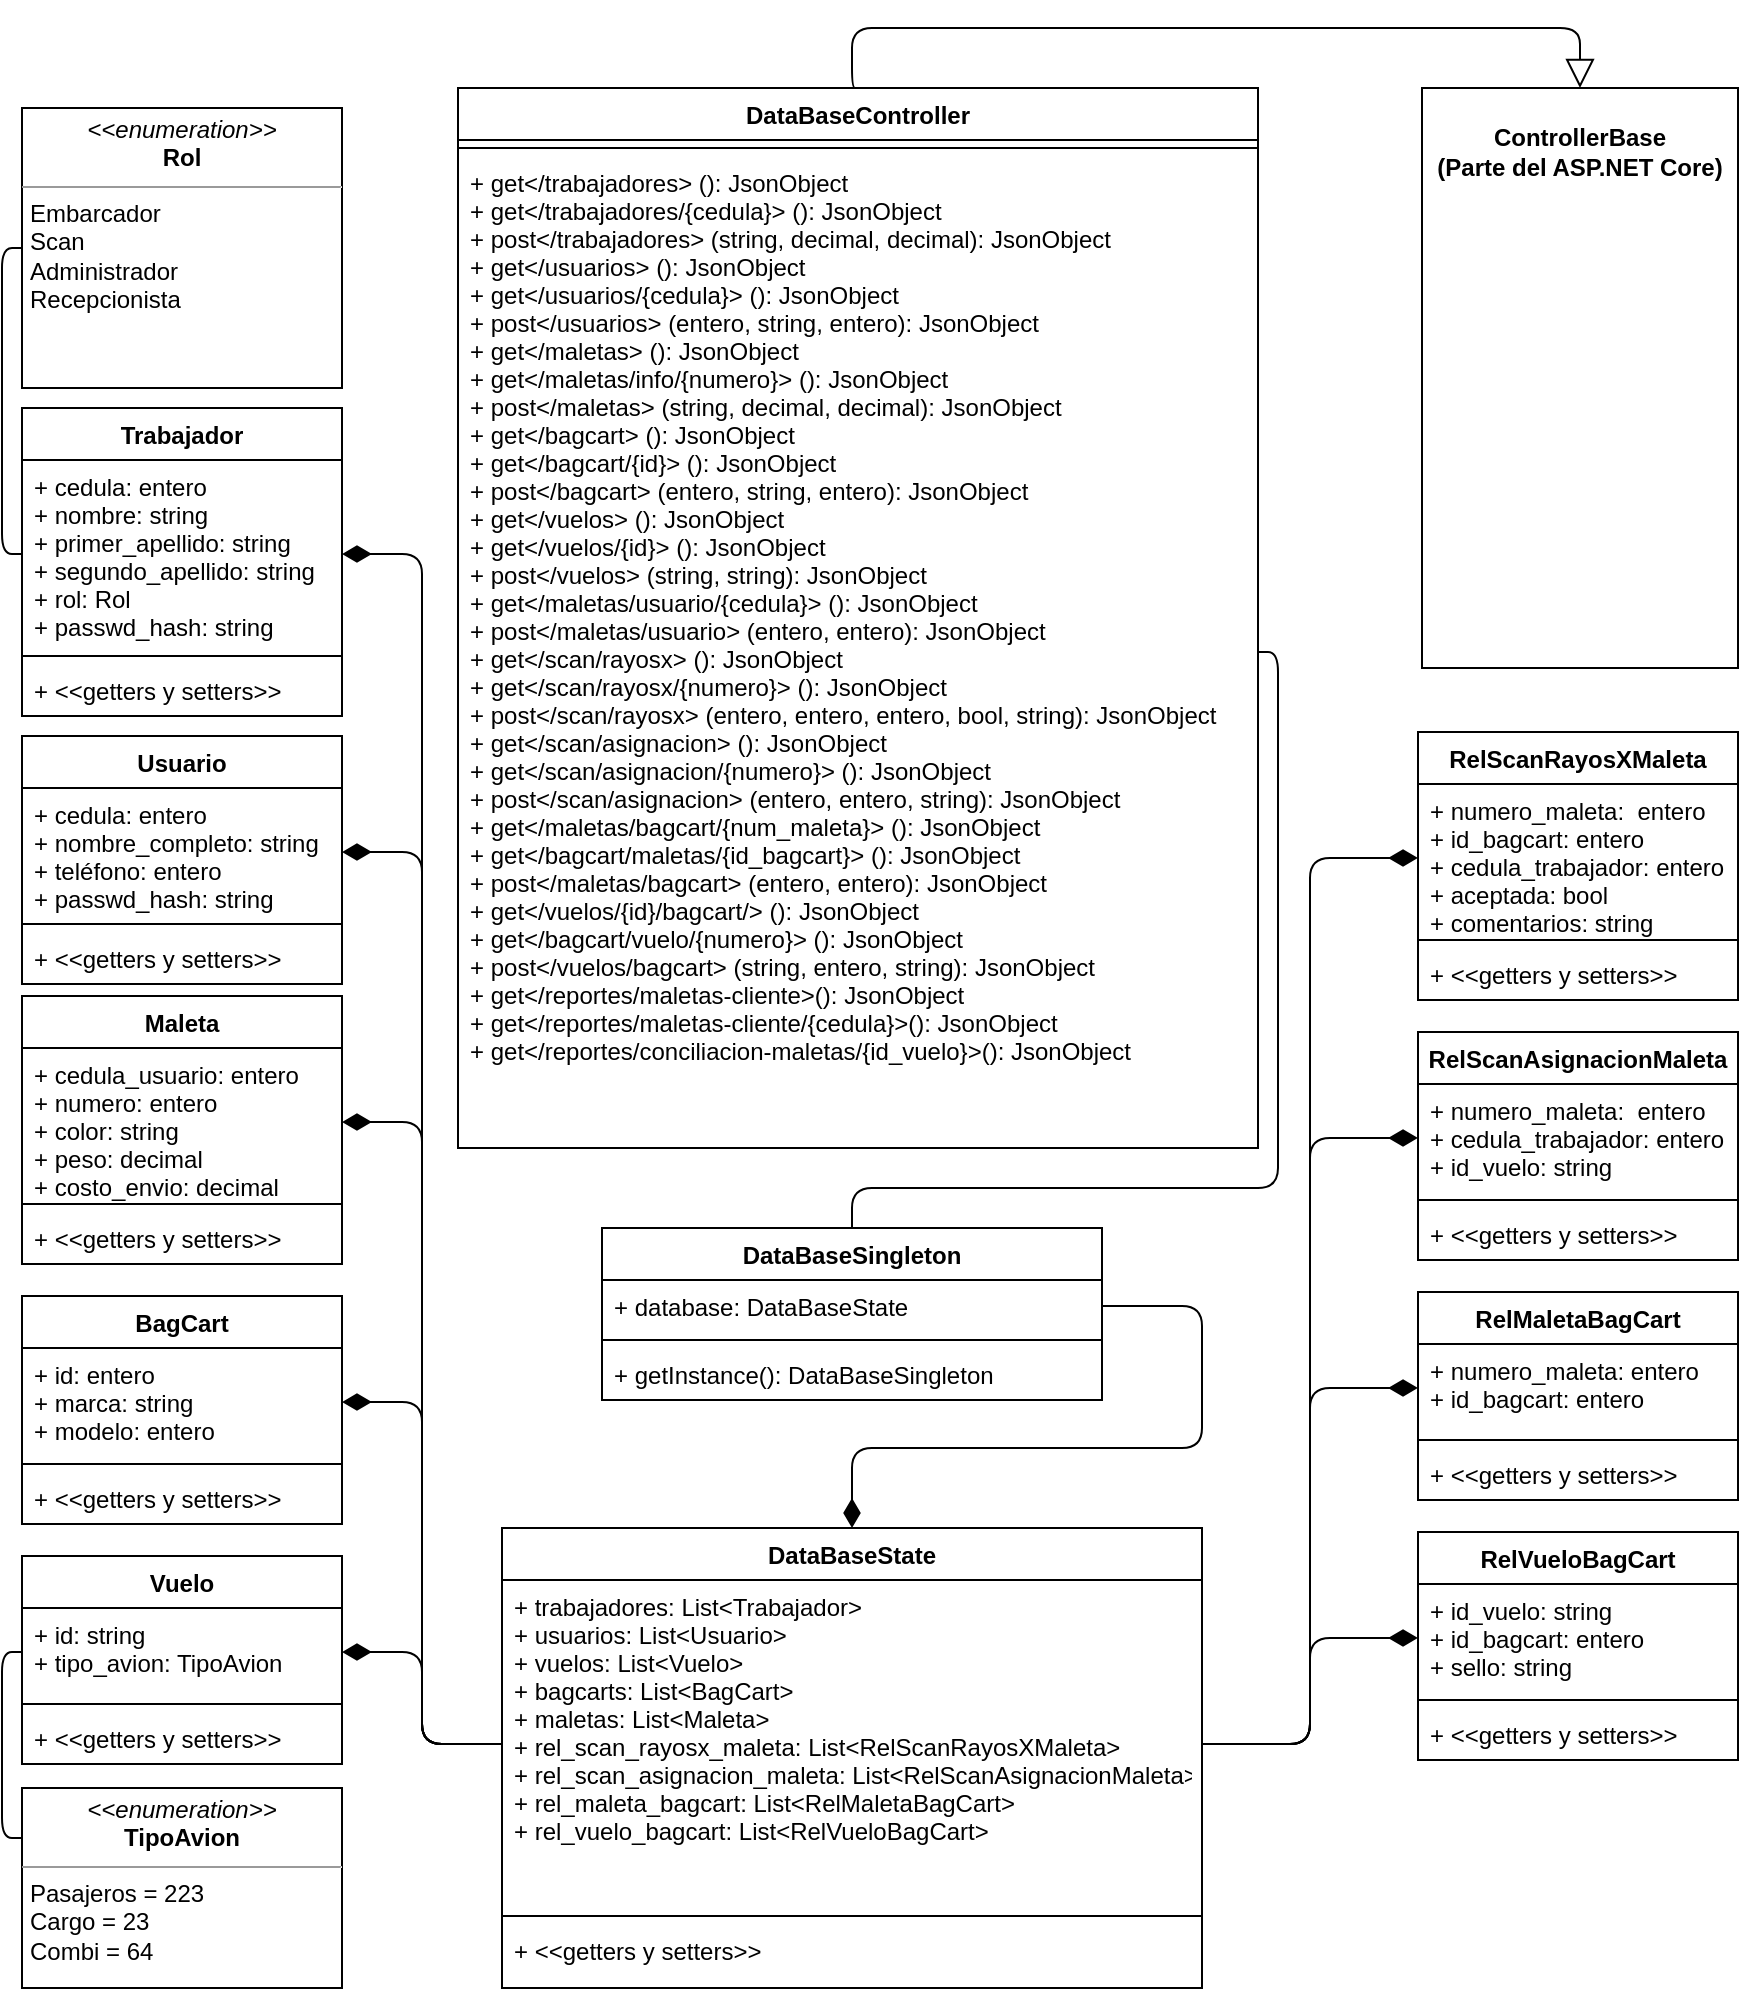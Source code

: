 <mxfile scale="1.25" border="5">
    <diagram id="zMlAiw_C9U-epZe1hOtb" name="RestAPI">
        <mxGraphModel dx="1447" dy="1569" grid="1" gridSize="10" guides="1" tooltips="1" connect="1" arrows="1" fold="1" page="1" pageScale="1" pageWidth="850" pageHeight="1100" math="0" shadow="0">
            <root>
                <mxCell id="0"/>
                <mxCell id="1" parent="0"/>
                <mxCell id="10" value="Trabajador" style="swimlane;fontStyle=1;align=center;verticalAlign=top;childLayout=stackLayout;horizontal=1;startSize=26;horizontalStack=0;resizeParent=1;resizeParentMax=0;resizeLast=0;collapsible=1;marginBottom=0;" parent="1" vertex="1">
                    <mxGeometry x="-420" y="-160" width="160" height="154" as="geometry"/>
                </mxCell>
                <mxCell id="11" value="+ cedula: entero&#10;+ nombre: string&#10;+ primer_apellido: string&#10;+ segundo_apellido: string&#10;+ rol: Rol&#10;+ passwd_hash: string" style="text;strokeColor=none;fillColor=none;align=left;verticalAlign=top;spacingLeft=4;spacingRight=4;overflow=hidden;rotatable=0;points=[[0,0.5],[1,0.5]];portConstraint=eastwest;" parent="10" vertex="1">
                    <mxGeometry y="26" width="160" height="94" as="geometry"/>
                </mxCell>
                <mxCell id="12" value="" style="line;strokeWidth=1;fillColor=none;align=left;verticalAlign=middle;spacingTop=-1;spacingLeft=3;spacingRight=3;rotatable=0;labelPosition=right;points=[];portConstraint=eastwest;" parent="10" vertex="1">
                    <mxGeometry y="120" width="160" height="8" as="geometry"/>
                </mxCell>
                <mxCell id="13" value="+ &lt;&lt;getters y setters&gt;&gt;" style="text;strokeColor=none;fillColor=none;align=left;verticalAlign=top;spacingLeft=4;spacingRight=4;overflow=hidden;rotatable=0;points=[[0,0.5],[1,0.5]];portConstraint=eastwest;" parent="10" vertex="1">
                    <mxGeometry y="128" width="160" height="26" as="geometry"/>
                </mxCell>
                <mxCell id="14" value="Usuario" style="swimlane;fontStyle=1;align=center;verticalAlign=top;childLayout=stackLayout;horizontal=1;startSize=26;horizontalStack=0;resizeParent=1;resizeParentMax=0;resizeLast=0;collapsible=1;marginBottom=0;" parent="1" vertex="1">
                    <mxGeometry x="-420" y="4" width="160" height="124" as="geometry"/>
                </mxCell>
                <mxCell id="15" value="+ cedula: entero&#10;+ nombre_completo: string&#10;+ teléfono: entero&#10;+ passwd_hash: string" style="text;strokeColor=none;fillColor=none;align=left;verticalAlign=top;spacingLeft=4;spacingRight=4;overflow=hidden;rotatable=0;points=[[0,0.5],[1,0.5]];portConstraint=eastwest;" parent="14" vertex="1">
                    <mxGeometry y="26" width="160" height="64" as="geometry"/>
                </mxCell>
                <mxCell id="16" value="" style="line;strokeWidth=1;fillColor=none;align=left;verticalAlign=middle;spacingTop=-1;spacingLeft=3;spacingRight=3;rotatable=0;labelPosition=right;points=[];portConstraint=eastwest;" parent="14" vertex="1">
                    <mxGeometry y="90" width="160" height="8" as="geometry"/>
                </mxCell>
                <mxCell id="17" value="+ &lt;&lt;getters y setters&gt;&gt;" style="text;strokeColor=none;fillColor=none;align=left;verticalAlign=top;spacingLeft=4;spacingRight=4;overflow=hidden;rotatable=0;points=[[0,0.5],[1,0.5]];portConstraint=eastwest;" parent="14" vertex="1">
                    <mxGeometry y="98" width="160" height="26" as="geometry"/>
                </mxCell>
                <mxCell id="18" value="&lt;p style=&quot;margin: 0px ; margin-top: 4px ; text-align: center&quot;&gt;&lt;i&gt;&amp;lt;&amp;lt;enumeration&amp;gt;&amp;gt;&lt;/i&gt;&lt;br&gt;&lt;b&gt;Rol&lt;/b&gt;&lt;/p&gt;&lt;hr size=&quot;1&quot;&gt;&lt;p style=&quot;margin: 0px ; margin-left: 4px&quot;&gt;Embarcador&lt;/p&gt;&lt;p style=&quot;margin: 0px ; margin-left: 4px&quot;&gt;Scan&lt;/p&gt;&lt;p style=&quot;margin: 0px ; margin-left: 4px&quot;&gt;Administrador&lt;/p&gt;&lt;p style=&quot;margin: 0px ; margin-left: 4px&quot;&gt;Recepcionista&lt;/p&gt;" style="verticalAlign=top;align=left;overflow=fill;fontSize=12;fontFamily=Helvetica;html=1;" parent="1" vertex="1">
                    <mxGeometry x="-420" y="-310" width="160" height="140" as="geometry"/>
                </mxCell>
                <mxCell id="19" value="BagCart" style="swimlane;fontStyle=1;align=center;verticalAlign=top;childLayout=stackLayout;horizontal=1;startSize=26;horizontalStack=0;resizeParent=1;resizeParentMax=0;resizeLast=0;collapsible=1;marginBottom=0;" parent="1" vertex="1">
                    <mxGeometry x="-420" y="284" width="160" height="114" as="geometry"/>
                </mxCell>
                <mxCell id="20" value="+ id: entero&#10;+ marca: string&#10;+ modelo: entero&#10;" style="text;strokeColor=none;fillColor=none;align=left;verticalAlign=top;spacingLeft=4;spacingRight=4;overflow=hidden;rotatable=0;points=[[0,0.5],[1,0.5]];portConstraint=eastwest;" parent="19" vertex="1">
                    <mxGeometry y="26" width="160" height="54" as="geometry"/>
                </mxCell>
                <mxCell id="21" value="" style="line;strokeWidth=1;fillColor=none;align=left;verticalAlign=middle;spacingTop=-1;spacingLeft=3;spacingRight=3;rotatable=0;labelPosition=right;points=[];portConstraint=eastwest;" parent="19" vertex="1">
                    <mxGeometry y="80" width="160" height="8" as="geometry"/>
                </mxCell>
                <mxCell id="22" value="+ &lt;&lt;getters y setters&gt;&gt;" style="text;strokeColor=none;fillColor=none;align=left;verticalAlign=top;spacingLeft=4;spacingRight=4;overflow=hidden;rotatable=0;points=[[0,0.5],[1,0.5]];portConstraint=eastwest;" parent="19" vertex="1">
                    <mxGeometry y="88" width="160" height="26" as="geometry"/>
                </mxCell>
                <mxCell id="23" value="Vuelo" style="swimlane;fontStyle=1;align=center;verticalAlign=top;childLayout=stackLayout;horizontal=1;startSize=26;horizontalStack=0;resizeParent=1;resizeParentMax=0;resizeLast=0;collapsible=1;marginBottom=0;" parent="1" vertex="1">
                    <mxGeometry x="-420" y="414" width="160" height="104" as="geometry"/>
                </mxCell>
                <mxCell id="24" value="+ id: string&#10;+ tipo_avion: TipoAvion" style="text;strokeColor=none;fillColor=none;align=left;verticalAlign=top;spacingLeft=4;spacingRight=4;overflow=hidden;rotatable=0;points=[[0,0.5],[1,0.5]];portConstraint=eastwest;" parent="23" vertex="1">
                    <mxGeometry y="26" width="160" height="44" as="geometry"/>
                </mxCell>
                <mxCell id="25" value="" style="line;strokeWidth=1;fillColor=none;align=left;verticalAlign=middle;spacingTop=-1;spacingLeft=3;spacingRight=3;rotatable=0;labelPosition=right;points=[];portConstraint=eastwest;" parent="23" vertex="1">
                    <mxGeometry y="70" width="160" height="8" as="geometry"/>
                </mxCell>
                <mxCell id="26" value="+ &lt;&lt;getters y setters&gt;&gt;" style="text;strokeColor=none;fillColor=none;align=left;verticalAlign=top;spacingLeft=4;spacingRight=4;overflow=hidden;rotatable=0;points=[[0,0.5],[1,0.5]];portConstraint=eastwest;" parent="23" vertex="1">
                    <mxGeometry y="78" width="160" height="26" as="geometry"/>
                </mxCell>
                <mxCell id="FzQNgZLuSwIJsO7pPEbH-108" style="edgeStyle=orthogonalEdgeStyle;html=1;exitX=0;exitY=0.25;exitDx=0;exitDy=0;entryX=0;entryY=0.5;entryDx=0;entryDy=0;endArrow=none;endFill=0;" parent="1" source="31" target="24" edge="1">
                    <mxGeometry relative="1" as="geometry"/>
                </mxCell>
                <mxCell id="31" value="&lt;p style=&quot;margin: 0px ; margin-top: 4px ; text-align: center&quot;&gt;&lt;i&gt;&amp;lt;&amp;lt;enumeration&amp;gt;&amp;gt;&lt;/i&gt;&lt;br&gt;&lt;b&gt;TipoAvion&lt;/b&gt;&lt;/p&gt;&lt;hr size=&quot;1&quot;&gt;&lt;p style=&quot;margin: 0px ; margin-left: 4px&quot;&gt;Pasajeros = 223&lt;br&gt;Cargo = 23&lt;br&gt;Combi = 64&lt;/p&gt;" style="verticalAlign=top;align=left;overflow=fill;fontSize=12;fontFamily=Helvetica;html=1;" parent="1" vertex="1">
                    <mxGeometry x="-420" y="530" width="160" height="100" as="geometry"/>
                </mxCell>
                <mxCell id="32" value="Maleta" style="swimlane;fontStyle=1;align=center;verticalAlign=top;childLayout=stackLayout;horizontal=1;startSize=26;horizontalStack=0;resizeParent=1;resizeParentMax=0;resizeLast=0;collapsible=1;marginBottom=0;" parent="1" vertex="1">
                    <mxGeometry x="-420" y="134" width="160" height="134" as="geometry"/>
                </mxCell>
                <mxCell id="33" value="+ cedula_usuario: entero&#10;+ numero: entero&#10;+ color: string&#10;+ peso: decimal&#10;+ costo_envio: decimal" style="text;strokeColor=none;fillColor=none;align=left;verticalAlign=top;spacingLeft=4;spacingRight=4;overflow=hidden;rotatable=0;points=[[0,0.5],[1,0.5]];portConstraint=eastwest;" parent="32" vertex="1">
                    <mxGeometry y="26" width="160" height="74" as="geometry"/>
                </mxCell>
                <mxCell id="34" value="" style="line;strokeWidth=1;fillColor=none;align=left;verticalAlign=middle;spacingTop=-1;spacingLeft=3;spacingRight=3;rotatable=0;labelPosition=right;points=[];portConstraint=eastwest;" parent="32" vertex="1">
                    <mxGeometry y="100" width="160" height="8" as="geometry"/>
                </mxCell>
                <mxCell id="35" value="+ &lt;&lt;getters y setters&gt;&gt;" style="text;strokeColor=none;fillColor=none;align=left;verticalAlign=top;spacingLeft=4;spacingRight=4;overflow=hidden;rotatable=0;points=[[0,0.5],[1,0.5]];portConstraint=eastwest;" parent="32" vertex="1">
                    <mxGeometry y="108" width="160" height="26" as="geometry"/>
                </mxCell>
                <mxCell id="105" style="edgeStyle=orthogonalEdgeStyle;html=1;exitX=0.5;exitY=0;exitDx=0;exitDy=0;entryX=1;entryY=0.5;entryDx=0;entryDy=0;startArrow=diamondThin;startFill=1;endArrow=none;endFill=0;startSize=12;targetPerimeterSpacing=0;" parent="1" source="36" target="93" edge="1">
                    <mxGeometry relative="1" as="geometry">
                        <Array as="points">
                            <mxPoint x="-5" y="360"/>
                            <mxPoint x="170" y="360"/>
                            <mxPoint x="170" y="289"/>
                        </Array>
                    </mxGeometry>
                </mxCell>
                <mxCell id="36" value="DataBaseState" style="swimlane;fontStyle=1;align=center;verticalAlign=top;childLayout=stackLayout;horizontal=1;startSize=26;horizontalStack=0;resizeParent=1;resizeParentMax=0;resizeLast=0;collapsible=1;marginBottom=0;" parent="1" vertex="1">
                    <mxGeometry x="-180" y="400" width="350" height="230" as="geometry"/>
                </mxCell>
                <mxCell id="37" value="+ trabajadores: List&lt;Trabajador&gt;&#10;+ usuarios: List&lt;Usuario&gt;&#10;+ vuelos: List&lt;Vuelo&gt;&#10;+ bagcarts: List&lt;BagCart&gt;&#10;+ maletas: List&lt;Maleta&gt;&#10;+ rel_scan_rayosx_maleta: List&lt;RelScanRayosXMaleta&gt;&#10;+ rel_scan_asignacion_maleta: List&lt;RelScanAsignacionMaleta&gt;&#10;+ rel_maleta_bagcart: List&lt;RelMaletaBagCart&gt;&#10;+ rel_vuelo_bagcart: List&lt;RelVueloBagCart&gt;&#10;" style="text;strokeColor=none;fillColor=none;align=left;verticalAlign=top;spacingLeft=4;spacingRight=4;overflow=hidden;rotatable=0;points=[[0,0.5],[1,0.5]];portConstraint=eastwest;" parent="36" vertex="1">
                    <mxGeometry y="26" width="350" height="164" as="geometry"/>
                </mxCell>
                <mxCell id="38" value="" style="line;strokeWidth=1;fillColor=none;align=left;verticalAlign=middle;spacingTop=-1;spacingLeft=3;spacingRight=3;rotatable=0;labelPosition=right;points=[];portConstraint=eastwest;" parent="36" vertex="1">
                    <mxGeometry y="190" width="350" height="8" as="geometry"/>
                </mxCell>
                <mxCell id="39" value="+ &lt;&lt;getters y setters&gt;&gt;" style="text;strokeColor=none;fillColor=none;align=left;verticalAlign=top;spacingLeft=4;spacingRight=4;overflow=hidden;rotatable=0;points=[[0,0.5],[1,0.5]];portConstraint=eastwest;" parent="36" vertex="1">
                    <mxGeometry y="198" width="350" height="32" as="geometry"/>
                </mxCell>
                <mxCell id="40" value="RelScanRayosXMaleta" style="swimlane;fontStyle=1;align=center;verticalAlign=top;childLayout=stackLayout;horizontal=1;startSize=26;horizontalStack=0;resizeParent=1;resizeParentMax=0;resizeLast=0;collapsible=1;marginBottom=0;" parent="1" vertex="1">
                    <mxGeometry x="278" y="2" width="160" height="134" as="geometry"/>
                </mxCell>
                <mxCell id="41" value="+ numero_maleta:  entero&#10;+ id_bagcart: entero&#10;+ cedula_trabajador: entero&#10;+ aceptada: bool&#10;+ comentarios: string" style="text;strokeColor=none;fillColor=none;align=left;verticalAlign=top;spacingLeft=4;spacingRight=4;overflow=hidden;rotatable=0;points=[[0,0.5],[1,0.5]];portConstraint=eastwest;" parent="40" vertex="1">
                    <mxGeometry y="26" width="160" height="74" as="geometry"/>
                </mxCell>
                <mxCell id="42" value="" style="line;strokeWidth=1;fillColor=none;align=left;verticalAlign=middle;spacingTop=-1;spacingLeft=3;spacingRight=3;rotatable=0;labelPosition=right;points=[];portConstraint=eastwest;" parent="40" vertex="1">
                    <mxGeometry y="100" width="160" height="8" as="geometry"/>
                </mxCell>
                <mxCell id="43" value="+ &lt;&lt;getters y setters&gt;&gt;" style="text;strokeColor=none;fillColor=none;align=left;verticalAlign=top;spacingLeft=4;spacingRight=4;overflow=hidden;rotatable=0;points=[[0,0.5],[1,0.5]];portConstraint=eastwest;" parent="40" vertex="1">
                    <mxGeometry y="108" width="160" height="26" as="geometry"/>
                </mxCell>
                <mxCell id="48" value="RelScanAsignacionMaleta" style="swimlane;fontStyle=1;align=center;verticalAlign=top;childLayout=stackLayout;horizontal=1;startSize=26;horizontalStack=0;resizeParent=1;resizeParentMax=0;resizeLast=0;collapsible=1;marginBottom=0;" parent="1" vertex="1">
                    <mxGeometry x="278" y="152" width="160" height="114" as="geometry"/>
                </mxCell>
                <mxCell id="49" value="+ numero_maleta:  entero&#10;+ cedula_trabajador: entero&#10;+ id_vuelo: string" style="text;strokeColor=none;fillColor=none;align=left;verticalAlign=top;spacingLeft=4;spacingRight=4;overflow=hidden;rotatable=0;points=[[0,0.5],[1,0.5]];portConstraint=eastwest;" parent="48" vertex="1">
                    <mxGeometry y="26" width="160" height="54" as="geometry"/>
                </mxCell>
                <mxCell id="50" value="" style="line;strokeWidth=1;fillColor=none;align=left;verticalAlign=middle;spacingTop=-1;spacingLeft=3;spacingRight=3;rotatable=0;labelPosition=right;points=[];portConstraint=eastwest;" parent="48" vertex="1">
                    <mxGeometry y="80" width="160" height="8" as="geometry"/>
                </mxCell>
                <mxCell id="51" value="+ &lt;&lt;getters y setters&gt;&gt;" style="text;strokeColor=none;fillColor=none;align=left;verticalAlign=top;spacingLeft=4;spacingRight=4;overflow=hidden;rotatable=0;points=[[0,0.5],[1,0.5]];portConstraint=eastwest;" parent="48" vertex="1">
                    <mxGeometry y="88" width="160" height="26" as="geometry"/>
                </mxCell>
                <mxCell id="52" value="RelMaletaBagCart" style="swimlane;fontStyle=1;align=center;verticalAlign=top;childLayout=stackLayout;horizontal=1;startSize=26;horizontalStack=0;resizeParent=1;resizeParentMax=0;resizeLast=0;collapsible=1;marginBottom=0;" parent="1" vertex="1">
                    <mxGeometry x="278" y="282" width="160" height="104" as="geometry"/>
                </mxCell>
                <mxCell id="53" value="+ numero_maleta: entero&#10;+ id_bagcart: entero" style="text;strokeColor=none;fillColor=none;align=left;verticalAlign=top;spacingLeft=4;spacingRight=4;overflow=hidden;rotatable=0;points=[[0,0.5],[1,0.5]];portConstraint=eastwest;" parent="52" vertex="1">
                    <mxGeometry y="26" width="160" height="44" as="geometry"/>
                </mxCell>
                <mxCell id="54" value="" style="line;strokeWidth=1;fillColor=none;align=left;verticalAlign=middle;spacingTop=-1;spacingLeft=3;spacingRight=3;rotatable=0;labelPosition=right;points=[];portConstraint=eastwest;" parent="52" vertex="1">
                    <mxGeometry y="70" width="160" height="8" as="geometry"/>
                </mxCell>
                <mxCell id="55" value="+ &lt;&lt;getters y setters&gt;&gt;" style="text;strokeColor=none;fillColor=none;align=left;verticalAlign=top;spacingLeft=4;spacingRight=4;overflow=hidden;rotatable=0;points=[[0,0.5],[1,0.5]];portConstraint=eastwest;" parent="52" vertex="1">
                    <mxGeometry y="78" width="160" height="26" as="geometry"/>
                </mxCell>
                <mxCell id="56" value="RelVueloBagCart" style="swimlane;fontStyle=1;align=center;verticalAlign=top;childLayout=stackLayout;horizontal=1;startSize=26;horizontalStack=0;resizeParent=1;resizeParentMax=0;resizeLast=0;collapsible=1;marginBottom=0;" parent="1" vertex="1">
                    <mxGeometry x="278" y="402" width="160" height="114" as="geometry"/>
                </mxCell>
                <mxCell id="57" value="+ id_vuelo: string&#10;+ id_bagcart: entero&#10;+ sello: string" style="text;strokeColor=none;fillColor=none;align=left;verticalAlign=top;spacingLeft=4;spacingRight=4;overflow=hidden;rotatable=0;points=[[0,0.5],[1,0.5]];portConstraint=eastwest;" parent="56" vertex="1">
                    <mxGeometry y="26" width="160" height="54" as="geometry"/>
                </mxCell>
                <mxCell id="58" value="" style="line;strokeWidth=1;fillColor=none;align=left;verticalAlign=middle;spacingTop=-1;spacingLeft=3;spacingRight=3;rotatable=0;labelPosition=right;points=[];portConstraint=eastwest;" parent="56" vertex="1">
                    <mxGeometry y="80" width="160" height="8" as="geometry"/>
                </mxCell>
                <mxCell id="59" value="+ &lt;&lt;getters y setters&gt;&gt;" style="text;strokeColor=none;fillColor=none;align=left;verticalAlign=top;spacingLeft=4;spacingRight=4;overflow=hidden;rotatable=0;points=[[0,0.5],[1,0.5]];portConstraint=eastwest;" parent="56" vertex="1">
                    <mxGeometry y="88" width="160" height="26" as="geometry"/>
                </mxCell>
                <mxCell id="64" style="edgeStyle=orthogonalEdgeStyle;html=1;exitX=1;exitY=0.5;exitDx=0;exitDy=0;entryX=0;entryY=0.5;entryDx=0;entryDy=0;startArrow=diamondThin;startFill=1;endArrow=none;endFill=0;startSize=12;targetPerimeterSpacing=0;" parent="1" source="11" target="37" edge="1">
                    <mxGeometry relative="1" as="geometry"/>
                </mxCell>
                <mxCell id="65" style="edgeStyle=orthogonalEdgeStyle;html=1;exitX=1;exitY=0.5;exitDx=0;exitDy=0;entryX=0;entryY=0.5;entryDx=0;entryDy=0;startArrow=diamondThin;startFill=1;endArrow=none;endFill=0;startSize=12;targetPerimeterSpacing=0;" parent="1" source="15" target="37" edge="1">
                    <mxGeometry relative="1" as="geometry"/>
                </mxCell>
                <mxCell id="66" style="edgeStyle=orthogonalEdgeStyle;html=1;exitX=1;exitY=0.5;exitDx=0;exitDy=0;entryX=0;entryY=0.5;entryDx=0;entryDy=0;startArrow=diamondThin;startFill=1;endArrow=none;endFill=0;startSize=12;targetPerimeterSpacing=0;" parent="1" source="33" target="37" edge="1">
                    <mxGeometry relative="1" as="geometry"/>
                </mxCell>
                <mxCell id="67" style="edgeStyle=orthogonalEdgeStyle;html=1;exitX=1;exitY=0.5;exitDx=0;exitDy=0;entryX=0;entryY=0.5;entryDx=0;entryDy=0;startArrow=diamondThin;startFill=1;endArrow=none;endFill=0;startSize=12;targetPerimeterSpacing=0;" parent="1" source="20" target="37" edge="1">
                    <mxGeometry relative="1" as="geometry"/>
                </mxCell>
                <mxCell id="68" style="edgeStyle=orthogonalEdgeStyle;html=1;exitX=1;exitY=0.5;exitDx=0;exitDy=0;entryX=0;entryY=0.5;entryDx=0;entryDy=0;startArrow=diamondThin;startFill=1;endArrow=none;endFill=0;startSize=12;targetPerimeterSpacing=0;" parent="1" source="24" target="37" edge="1">
                    <mxGeometry relative="1" as="geometry"/>
                </mxCell>
                <mxCell id="79" value="&lt;p style=&quot;margin: 0px ; margin-top: 4px ; text-align: center&quot;&gt;&lt;br&gt;&lt;b&gt;ControllerBase&lt;br&gt;(Parte del ASP.NET Core)&lt;/b&gt;&lt;/p&gt;" style="verticalAlign=top;align=left;overflow=fill;fontSize=12;fontFamily=Helvetica;html=1;" parent="1" vertex="1">
                    <mxGeometry x="280" y="-320" width="158" height="290" as="geometry"/>
                </mxCell>
                <mxCell id="83" style="edgeStyle=orthogonalEdgeStyle;html=1;exitX=0;exitY=0.5;exitDx=0;exitDy=0;entryX=1;entryY=0.5;entryDx=0;entryDy=0;startArrow=diamondThin;startFill=1;endArrow=none;endFill=0;startSize=12;targetPerimeterSpacing=0;" parent="1" source="41" target="37" edge="1">
                    <mxGeometry relative="1" as="geometry"/>
                </mxCell>
                <mxCell id="84" style="edgeStyle=orthogonalEdgeStyle;html=1;exitX=0;exitY=0.5;exitDx=0;exitDy=0;startArrow=diamondThin;startFill=1;endArrow=none;endFill=0;startSize=12;targetPerimeterSpacing=0;" parent="1" source="49" target="37" edge="1">
                    <mxGeometry relative="1" as="geometry"/>
                </mxCell>
                <mxCell id="85" style="edgeStyle=orthogonalEdgeStyle;html=1;exitX=0;exitY=0.5;exitDx=0;exitDy=0;entryX=1;entryY=0.5;entryDx=0;entryDy=0;startArrow=diamondThin;startFill=1;endArrow=none;endFill=0;startSize=12;targetPerimeterSpacing=0;" parent="1" source="53" target="37" edge="1">
                    <mxGeometry relative="1" as="geometry"/>
                </mxCell>
                <mxCell id="86" style="edgeStyle=orthogonalEdgeStyle;html=1;exitX=0;exitY=0.5;exitDx=0;exitDy=0;entryX=1;entryY=0.5;entryDx=0;entryDy=0;startArrow=diamondThin;startFill=1;endArrow=none;endFill=0;startSize=12;targetPerimeterSpacing=0;" parent="1" source="57" target="37" edge="1">
                    <mxGeometry relative="1" as="geometry"/>
                </mxCell>
                <mxCell id="108" style="edgeStyle=orthogonalEdgeStyle;html=1;exitX=0.5;exitY=0;exitDx=0;exitDy=0;entryX=0.5;entryY=0;entryDx=0;entryDy=0;startArrow=none;startFill=0;endArrow=block;endFill=0;startSize=12;targetPerimeterSpacing=0;endSize=12;" parent="1" source="87" target="79" edge="1">
                    <mxGeometry relative="1" as="geometry">
                        <Array as="points">
                            <mxPoint x="-5" y="-350"/>
                            <mxPoint x="359" y="-350"/>
                        </Array>
                    </mxGeometry>
                </mxCell>
                <mxCell id="87" value="DataBaseController" style="swimlane;fontStyle=1;align=center;verticalAlign=top;childLayout=stackLayout;horizontal=1;startSize=26;horizontalStack=0;resizeParent=1;resizeParentMax=0;resizeLast=0;collapsible=1;marginBottom=0;" parent="1" vertex="1">
                    <mxGeometry x="-202" y="-320" width="400" height="530" as="geometry"/>
                </mxCell>
                <mxCell id="89" value="" style="line;strokeWidth=1;fillColor=none;align=left;verticalAlign=middle;spacingTop=-1;spacingLeft=3;spacingRight=3;rotatable=0;labelPosition=right;points=[];portConstraint=eastwest;" parent="87" vertex="1">
                    <mxGeometry y="26" width="400" height="8" as="geometry"/>
                </mxCell>
                <mxCell id="90" value="+ get&lt;/trabajadores&gt; (): JsonObject &#10;+ get&lt;/trabajadores/{cedula}&gt; (): JsonObject  &#10;+ post&lt;/trabajadores&gt; (string, decimal, decimal): JsonObject &#10;+ get&lt;/usuarios&gt; (): JsonObject&#10;+ get&lt;/usuarios/{cedula}&gt; (): JsonObject &#10;+ post&lt;/usuarios&gt; (entero, string, entero): JsonObject &#10;+ get&lt;/maletas&gt; (): JsonObject &#10;+ get&lt;/maletas/info/{numero}&gt; (): JsonObject&#10;+ post&lt;/maletas&gt; (string, decimal, decimal): JsonObject &#10;+ get&lt;/bagcart&gt; (): JsonObject &#10;+ get&lt;/bagcart/{id}&gt; (): JsonObject &#10;+ post&lt;/bagcart&gt; (entero, string, entero): JsonObject &#10;+ get&lt;/vuelos&gt; (): JsonObject &#10;+ get&lt;/vuelos/{id}&gt; (): JsonObject &#10;+ post&lt;/vuelos&gt; (string, string): JsonObject &#10;+ get&lt;/maletas/usuario/{cedula}&gt; (): JsonObject &#10;+ post&lt;/maletas/usuario&gt; (entero, entero): JsonObject &#10;+ get&lt;/scan/rayosx&gt; (): JsonObject &#10;+ get&lt;/scan/rayosx/{numero}&gt; (): JsonObject &#10;+ post&lt;/scan/rayosx&gt; (entero, entero, entero, bool, string): JsonObject &#10;+ get&lt;/scan/asignacion&gt; (): JsonObject &#10;+ get&lt;/scan/asignacion/{numero}&gt; (): JsonObject &#10;+ post&lt;/scan/asignacion&gt; (entero, entero, string): JsonObject &#10;+ get&lt;/maletas/bagcart/{num_maleta}&gt; (): JsonObject &#10;+ get&lt;/bagcart/maletas/{id_bagcart}&gt; (): JsonObject &#10;+ post&lt;/maletas/bagcart&gt; (entero, entero): JsonObject&#10;+ get&lt;/vuelos/{id}/bagcart/&gt; (): JsonObject  &#10;+ get&lt;/bagcart/vuelo/{numero}&gt; (): JsonObject  &#10;+ post&lt;/vuelos/bagcart&gt; (string, entero, string): JsonObject&#10;+ get&lt;/reportes/maletas-cliente&gt;(): JsonObject &#10;+ get&lt;/reportes/maletas-cliente/{cedula}&gt;(): JsonObject &#10;+ get&lt;/reportes/conciliacion-maletas/{id_vuelo}&gt;(): JsonObject " style="text;strokeColor=none;fillColor=none;align=left;verticalAlign=top;spacingLeft=4;spacingRight=4;overflow=hidden;rotatable=0;points=[[0,0.5],[1,0.5]];portConstraint=eastwest;" parent="87" vertex="1">
                    <mxGeometry y="34" width="400" height="496" as="geometry"/>
                </mxCell>
                <mxCell id="107" style="edgeStyle=orthogonalEdgeStyle;html=1;exitX=0.5;exitY=0;exitDx=0;exitDy=0;entryX=1;entryY=0.5;entryDx=0;entryDy=0;startArrow=none;startFill=0;endArrow=none;endFill=0;startSize=12;targetPerimeterSpacing=0;" parent="1" source="92" target="90" edge="1">
                    <mxGeometry relative="1" as="geometry"/>
                </mxCell>
                <mxCell id="92" value="DataBaseSingleton" style="swimlane;fontStyle=1;align=center;verticalAlign=top;childLayout=stackLayout;horizontal=1;startSize=26;horizontalStack=0;resizeParent=1;resizeParentMax=0;resizeLast=0;collapsible=1;marginBottom=0;" parent="1" vertex="1">
                    <mxGeometry x="-130" y="250" width="250" height="86" as="geometry"/>
                </mxCell>
                <mxCell id="93" value="+ database: DataBaseState" style="text;strokeColor=none;fillColor=none;align=left;verticalAlign=top;spacingLeft=4;spacingRight=4;overflow=hidden;rotatable=0;points=[[0,0.5],[1,0.5]];portConstraint=eastwest;" parent="92" vertex="1">
                    <mxGeometry y="26" width="250" height="26" as="geometry"/>
                </mxCell>
                <mxCell id="94" value="" style="line;strokeWidth=1;fillColor=none;align=left;verticalAlign=middle;spacingTop=-1;spacingLeft=3;spacingRight=3;rotatable=0;labelPosition=right;points=[];portConstraint=eastwest;" parent="92" vertex="1">
                    <mxGeometry y="52" width="250" height="8" as="geometry"/>
                </mxCell>
                <mxCell id="95" value="+ getInstance(): DataBaseSingleton" style="text;strokeColor=none;fillColor=none;align=left;verticalAlign=top;spacingLeft=4;spacingRight=4;overflow=hidden;rotatable=0;points=[[0,0.5],[1,0.5]];portConstraint=eastwest;" parent="92" vertex="1">
                    <mxGeometry y="60" width="250" height="26" as="geometry"/>
                </mxCell>
                <mxCell id="FzQNgZLuSwIJsO7pPEbH-109" style="edgeStyle=orthogonalEdgeStyle;html=1;exitX=0;exitY=0.5;exitDx=0;exitDy=0;entryX=0;entryY=0.5;entryDx=0;entryDy=0;endArrow=none;endFill=0;" parent="1" source="11" target="18" edge="1">
                    <mxGeometry relative="1" as="geometry"/>
                </mxCell>
            </root>
        </mxGraphModel>
    </diagram>
    <diagram id="p9nlQ6LyRMUojMayBLSs" name="AppWeb">
        <mxGraphModel dx="786" dy="1569" grid="1" gridSize="10" guides="1" tooltips="1" connect="1" arrows="1" fold="1" page="1" pageScale="1" pageWidth="850" pageHeight="1100" math="0" shadow="0">
            <root>
                <mxCell id="XGzXH-jiWoaoN8uKTZFn-0"/>
                <mxCell id="XGzXH-jiWoaoN8uKTZFn-1" parent="XGzXH-jiWoaoN8uKTZFn-0"/>
                <mxCell id="1W_4n957s7nIiJNhzIWz-0" value="Login" style="swimlane;fontStyle=1;align=center;verticalAlign=top;childLayout=stackLayout;horizontal=1;startSize=26;horizontalStack=0;resizeParent=1;resizeParentMax=0;resizeLast=0;collapsible=1;marginBottom=0;" parent="XGzXH-jiWoaoN8uKTZFn-1" vertex="1">
                    <mxGeometry x="65" y="-364" width="170" height="114" as="geometry"/>
                </mxCell>
                <mxCell id="1W_4n957s7nIiJNhzIWz-1" value="+ usuario: TextBox&#10;+ password: TextBox" style="text;strokeColor=none;fillColor=none;align=left;verticalAlign=top;spacingLeft=4;spacingRight=4;overflow=hidden;rotatable=0;points=[[0,0.5],[1,0.5]];portConstraint=eastwest;" parent="1W_4n957s7nIiJNhzIWz-0" vertex="1">
                    <mxGeometry y="26" width="170" height="54" as="geometry"/>
                </mxCell>
                <mxCell id="1W_4n957s7nIiJNhzIWz-2" value="" style="line;strokeWidth=1;fillColor=none;align=left;verticalAlign=middle;spacingTop=-1;spacingLeft=3;spacingRight=3;rotatable=0;labelPosition=right;points=[];portConstraint=eastwest;" parent="1W_4n957s7nIiJNhzIWz-0" vertex="1">
                    <mxGeometry y="80" width="170" height="8" as="geometry"/>
                </mxCell>
                <mxCell id="1W_4n957s7nIiJNhzIWz-3" value="+ login(): bool" style="text;strokeColor=none;fillColor=none;align=left;verticalAlign=top;spacingLeft=4;spacingRight=4;overflow=hidden;rotatable=0;points=[[0,0.5],[1,0.5]];portConstraint=eastwest;" parent="1W_4n957s7nIiJNhzIWz-0" vertex="1">
                    <mxGeometry y="88" width="170" height="26" as="geometry"/>
                </mxCell>
                <mxCell id="1W_4n957s7nIiJNhzIWz-4" value="RegistroTrabajadores" style="swimlane;fontStyle=1;align=center;verticalAlign=top;childLayout=stackLayout;horizontal=1;startSize=26;horizontalStack=0;resizeParent=1;resizeParentMax=0;resizeLast=0;collapsible=1;marginBottom=0;" parent="XGzXH-jiWoaoN8uKTZFn-1" vertex="1">
                    <mxGeometry x="70" y="-238" width="165" height="154" as="geometry"/>
                </mxCell>
                <mxCell id="1W_4n957s7nIiJNhzIWz-5" value="+ cedula: TextBox&#10;+ nombre: TextBox&#10;+ primer_apellido: TextBox&#10;+ segundo_apellido: TextBox&#10;+ rol: DropDown&#10;+ password: TextBox &#10;&#10;" style="text;strokeColor=none;fillColor=none;align=left;verticalAlign=top;spacingLeft=4;spacingRight=4;overflow=hidden;rotatable=0;points=[[0,0.5],[1,0.5]];portConstraint=eastwest;" parent="1W_4n957s7nIiJNhzIWz-4" vertex="1">
                    <mxGeometry y="26" width="165" height="94" as="geometry"/>
                </mxCell>
                <mxCell id="1W_4n957s7nIiJNhzIWz-6" value="" style="line;strokeWidth=1;fillColor=none;align=left;verticalAlign=middle;spacingTop=-1;spacingLeft=3;spacingRight=3;rotatable=0;labelPosition=right;points=[];portConstraint=eastwest;" parent="1W_4n957s7nIiJNhzIWz-4" vertex="1">
                    <mxGeometry y="120" width="165" height="8" as="geometry"/>
                </mxCell>
                <mxCell id="1W_4n957s7nIiJNhzIWz-7" value="+ registrar(): void" style="text;strokeColor=none;fillColor=none;align=left;verticalAlign=top;spacingLeft=4;spacingRight=4;overflow=hidden;rotatable=0;points=[[0,0.5],[1,0.5]];portConstraint=eastwest;" parent="1W_4n957s7nIiJNhzIWz-4" vertex="1">
                    <mxGeometry y="128" width="165" height="26" as="geometry"/>
                </mxCell>
                <mxCell id="1W_4n957s7nIiJNhzIWz-8" value="RegistrarUsuario" style="swimlane;fontStyle=1;align=center;verticalAlign=top;childLayout=stackLayout;horizontal=1;startSize=26;horizontalStack=0;resizeParent=1;resizeParentMax=0;resizeLast=0;collapsible=1;marginBottom=0;" parent="XGzXH-jiWoaoN8uKTZFn-1" vertex="1">
                    <mxGeometry x="720" y="190" width="175" height="114" as="geometry"/>
                </mxCell>
                <mxCell id="1W_4n957s7nIiJNhzIWz-9" value="+ cedula: TextBox&#10;+ nombre_completo: TextBox&#10;+ teléfono: TextBox" style="text;strokeColor=none;fillColor=none;align=left;verticalAlign=top;spacingLeft=4;spacingRight=4;overflow=hidden;rotatable=0;points=[[0,0.5],[1,0.5]];portConstraint=eastwest;" parent="1W_4n957s7nIiJNhzIWz-8" vertex="1">
                    <mxGeometry y="26" width="175" height="54" as="geometry"/>
                </mxCell>
                <mxCell id="1W_4n957s7nIiJNhzIWz-10" value="" style="line;strokeWidth=1;fillColor=none;align=left;verticalAlign=middle;spacingTop=-1;spacingLeft=3;spacingRight=3;rotatable=0;labelPosition=right;points=[];portConstraint=eastwest;" parent="1W_4n957s7nIiJNhzIWz-8" vertex="1">
                    <mxGeometry y="80" width="175" height="8" as="geometry"/>
                </mxCell>
                <mxCell id="1W_4n957s7nIiJNhzIWz-11" value="+ registrar(): void" style="text;strokeColor=none;fillColor=none;align=left;verticalAlign=top;spacingLeft=4;spacingRight=4;overflow=hidden;rotatable=0;points=[[0,0.5],[1,0.5]];portConstraint=eastwest;" parent="1W_4n957s7nIiJNhzIWz-8" vertex="1">
                    <mxGeometry y="88" width="175" height="26" as="geometry"/>
                </mxCell>
                <mxCell id="1W_4n957s7nIiJNhzIWz-12" value="CreacionMaletas" style="swimlane;fontStyle=1;align=center;verticalAlign=top;childLayout=stackLayout;horizontal=1;startSize=26;horizontalStack=0;resizeParent=1;resizeParentMax=0;resizeLast=0;collapsible=1;marginBottom=0;" parent="XGzXH-jiWoaoN8uKTZFn-1" vertex="1">
                    <mxGeometry x="720" y="-400" width="160" height="284" as="geometry"/>
                </mxCell>
                <mxCell id="sUX3TbaidOLb8epGmt34-34" value="+ numero: TextBox&#10;+ color: TextBox&#10;+ peso: TextBox&#10;+ costo_envio: TextBox&#10;+ xml_file: TextBox&#10;+ pdf_file: TextBox" style="text;strokeColor=none;fillColor=none;align=left;verticalAlign=top;spacingLeft=4;spacingRight=4;overflow=hidden;rotatable=0;points=[[0,0.5],[1,0.5]];portConstraint=eastwest;" parent="1W_4n957s7nIiJNhzIWz-12" vertex="1">
                    <mxGeometry y="26" width="160" height="94" as="geometry"/>
                </mxCell>
                <mxCell id="1W_4n957s7nIiJNhzIWz-13" value="+ numero: TextBox&#10;+ color: TextBox&#10;+ peso: TextBox&#10;+ costo_envio: TextBox&#10;+ xml_file: TextBox&#10;+ pdf_file: TextBox" style="text;strokeColor=none;fillColor=none;align=left;verticalAlign=top;spacingLeft=4;spacingRight=4;overflow=hidden;rotatable=0;points=[[0,0.5],[1,0.5]];portConstraint=eastwest;" parent="1W_4n957s7nIiJNhzIWz-12" vertex="1">
                    <mxGeometry y="120" width="160" height="94" as="geometry"/>
                </mxCell>
                <mxCell id="1W_4n957s7nIiJNhzIWz-14" value="" style="line;strokeWidth=1;fillColor=none;align=left;verticalAlign=middle;spacingTop=-1;spacingLeft=3;spacingRight=3;rotatable=0;labelPosition=right;points=[];portConstraint=eastwest;" parent="1W_4n957s7nIiJNhzIWz-12" vertex="1">
                    <mxGeometry y="214" width="160" height="8" as="geometry"/>
                </mxCell>
                <mxCell id="1W_4n957s7nIiJNhzIWz-15" value="+ crear_maleta(): void&#10;+ gen_xml(): void&#10;+ gen_pdf(): void" style="text;strokeColor=none;fillColor=none;align=left;verticalAlign=top;spacingLeft=4;spacingRight=4;overflow=hidden;rotatable=0;points=[[0,0.5],[1,0.5]];portConstraint=eastwest;" parent="1W_4n957s7nIiJNhzIWz-12" vertex="1">
                    <mxGeometry y="222" width="160" height="62" as="geometry"/>
                </mxCell>
                <mxCell id="1W_4n957s7nIiJNhzIWz-20" value="CreacionBagCart" style="swimlane;fontStyle=1;align=center;verticalAlign=top;childLayout=stackLayout;horizontal=1;startSize=26;horizontalStack=0;resizeParent=1;resizeParentMax=0;resizeLast=0;collapsible=1;marginBottom=0;" parent="XGzXH-jiWoaoN8uKTZFn-1" vertex="1">
                    <mxGeometry x="60" y="-73" width="175" height="104" as="geometry"/>
                </mxCell>
                <mxCell id="1W_4n957s7nIiJNhzIWz-21" value="+ marca: TextBox&#10;+ modelo: TextBox&#10;" style="text;strokeColor=none;fillColor=none;align=left;verticalAlign=top;spacingLeft=4;spacingRight=4;overflow=hidden;rotatable=0;points=[[0,0.5],[1,0.5]];portConstraint=eastwest;" parent="1W_4n957s7nIiJNhzIWz-20" vertex="1">
                    <mxGeometry y="26" width="175" height="44" as="geometry"/>
                </mxCell>
                <mxCell id="1W_4n957s7nIiJNhzIWz-22" value="" style="line;strokeWidth=1;fillColor=none;align=left;verticalAlign=middle;spacingTop=-1;spacingLeft=3;spacingRight=3;rotatable=0;labelPosition=right;points=[];portConstraint=eastwest;" parent="1W_4n957s7nIiJNhzIWz-20" vertex="1">
                    <mxGeometry y="70" width="175" height="8" as="geometry"/>
                </mxCell>
                <mxCell id="1W_4n957s7nIiJNhzIWz-23" value="+ crear(): void" style="text;strokeColor=none;fillColor=none;align=left;verticalAlign=top;spacingLeft=4;spacingRight=4;overflow=hidden;rotatable=0;points=[[0,0.5],[1,0.5]];portConstraint=eastwest;" parent="1W_4n957s7nIiJNhzIWz-20" vertex="1">
                    <mxGeometry y="78" width="175" height="26" as="geometry"/>
                </mxCell>
                <mxCell id="1W_4n957s7nIiJNhzIWz-24" value="AsignacionAvionVuelo" style="swimlane;fontStyle=1;align=center;verticalAlign=top;childLayout=stackLayout;horizontal=1;startSize=26;horizontalStack=0;resizeParent=1;resizeParentMax=0;resizeLast=0;collapsible=1;marginBottom=0;" parent="XGzXH-jiWoaoN8uKTZFn-1" vertex="1">
                    <mxGeometry x="720" y="60" width="160" height="104" as="geometry"/>
                </mxCell>
                <mxCell id="1W_4n957s7nIiJNhzIWz-25" value="+ num_vuelo: TextBox&#10;+ tipo_avion: DropDown" style="text;strokeColor=none;fillColor=none;align=left;verticalAlign=top;spacingLeft=4;spacingRight=4;overflow=hidden;rotatable=0;points=[[0,0.5],[1,0.5]];portConstraint=eastwest;" parent="1W_4n957s7nIiJNhzIWz-24" vertex="1">
                    <mxGeometry y="26" width="160" height="44" as="geometry"/>
                </mxCell>
                <mxCell id="1W_4n957s7nIiJNhzIWz-26" value="" style="line;strokeWidth=1;fillColor=none;align=left;verticalAlign=middle;spacingTop=-1;spacingLeft=3;spacingRight=3;rotatable=0;labelPosition=right;points=[];portConstraint=eastwest;" parent="1W_4n957s7nIiJNhzIWz-24" vertex="1">
                    <mxGeometry y="70" width="160" height="8" as="geometry"/>
                </mxCell>
                <mxCell id="1W_4n957s7nIiJNhzIWz-27" value="+ asignar(type): type" style="text;strokeColor=none;fillColor=none;align=left;verticalAlign=top;spacingLeft=4;spacingRight=4;overflow=hidden;rotatable=0;points=[[0,0.5],[1,0.5]];portConstraint=eastwest;" parent="1W_4n957s7nIiJNhzIWz-24" vertex="1">
                    <mxGeometry y="78" width="160" height="26" as="geometry"/>
                </mxCell>
                <mxCell id="1W_4n957s7nIiJNhzIWz-28" value="AsignacionBagCartVuelo" style="swimlane;fontStyle=1;align=center;verticalAlign=top;childLayout=stackLayout;horizontal=1;startSize=26;horizontalStack=0;resizeParent=1;resizeParentMax=0;resizeLast=0;collapsible=1;marginBottom=0;" parent="XGzXH-jiWoaoN8uKTZFn-1" vertex="1">
                    <mxGeometry x="90" y="46" width="145" height="104" as="geometry"/>
                </mxCell>
                <mxCell id="1W_4n957s7nIiJNhzIWz-29" value="+ id_bagcart: TextBox&#10;+ num_vuelo: TextBox&#10;" style="text;strokeColor=none;fillColor=none;align=left;verticalAlign=top;spacingLeft=4;spacingRight=4;overflow=hidden;rotatable=0;points=[[0,0.5],[1,0.5]];portConstraint=eastwest;" parent="1W_4n957s7nIiJNhzIWz-28" vertex="1">
                    <mxGeometry y="26" width="145" height="44" as="geometry"/>
                </mxCell>
                <mxCell id="1W_4n957s7nIiJNhzIWz-30" value="" style="line;strokeWidth=1;fillColor=none;align=left;verticalAlign=middle;spacingTop=-1;spacingLeft=3;spacingRight=3;rotatable=0;labelPosition=right;points=[];portConstraint=eastwest;" parent="1W_4n957s7nIiJNhzIWz-28" vertex="1">
                    <mxGeometry y="70" width="145" height="8" as="geometry"/>
                </mxCell>
                <mxCell id="1W_4n957s7nIiJNhzIWz-31" value="+ asignar(): void" style="text;strokeColor=none;fillColor=none;align=left;verticalAlign=top;spacingLeft=4;spacingRight=4;overflow=hidden;rotatable=0;points=[[0,0.5],[1,0.5]];portConstraint=eastwest;" parent="1W_4n957s7nIiJNhzIWz-28" vertex="1">
                    <mxGeometry y="78" width="145" height="26" as="geometry"/>
                </mxCell>
                <mxCell id="1W_4n957s7nIiJNhzIWz-32" value="CierreBagCart" style="swimlane;fontStyle=1;align=center;verticalAlign=top;childLayout=stackLayout;horizontal=1;startSize=26;horizontalStack=0;resizeParent=1;resizeParentMax=0;resizeLast=0;collapsible=1;marginBottom=0;" parent="XGzXH-jiWoaoN8uKTZFn-1" vertex="1">
                    <mxGeometry x="75" y="160" width="160" height="104" as="geometry"/>
                </mxCell>
                <mxCell id="1W_4n957s7nIiJNhzIWz-33" value="+ id_bagcart: TextBox&#10;+ num_vuelo: Label" style="text;strokeColor=none;fillColor=none;align=left;verticalAlign=top;spacingLeft=4;spacingRight=4;overflow=hidden;rotatable=0;points=[[0,0.5],[1,0.5]];portConstraint=eastwest;" parent="1W_4n957s7nIiJNhzIWz-32" vertex="1">
                    <mxGeometry y="26" width="160" height="44" as="geometry"/>
                </mxCell>
                <mxCell id="1W_4n957s7nIiJNhzIWz-34" value="" style="line;strokeWidth=1;fillColor=none;align=left;verticalAlign=middle;spacingTop=-1;spacingLeft=3;spacingRight=3;rotatable=0;labelPosition=right;points=[];portConstraint=eastwest;" parent="1W_4n957s7nIiJNhzIWz-32" vertex="1">
                    <mxGeometry y="70" width="160" height="8" as="geometry"/>
                </mxCell>
                <mxCell id="1W_4n957s7nIiJNhzIWz-35" value="+ sellar(): void" style="text;strokeColor=none;fillColor=none;align=left;verticalAlign=top;spacingLeft=4;spacingRight=4;overflow=hidden;rotatable=0;points=[[0,0.5],[1,0.5]];portConstraint=eastwest;" parent="1W_4n957s7nIiJNhzIWz-32" vertex="1">
                    <mxGeometry y="78" width="160" height="26" as="geometry"/>
                </mxCell>
                <mxCell id="1W_4n957s7nIiJNhzIWz-36" value="Reportes" style="swimlane;fontStyle=1;align=center;verticalAlign=top;childLayout=stackLayout;horizontal=1;startSize=26;horizontalStack=0;resizeParent=1;resizeParentMax=0;resizeLast=0;collapsible=1;marginBottom=0;" parent="XGzXH-jiWoaoN8uKTZFn-1" vertex="1">
                    <mxGeometry x="720" y="-73" width="180" height="100" as="geometry"/>
                </mxCell>
                <mxCell id="1W_4n957s7nIiJNhzIWz-37" value="+ título: TextBox" style="text;strokeColor=none;fillColor=none;align=left;verticalAlign=top;spacingLeft=4;spacingRight=4;overflow=hidden;rotatable=0;points=[[0,0.5],[1,0.5]];portConstraint=eastwest;" parent="1W_4n957s7nIiJNhzIWz-36" vertex="1">
                    <mxGeometry y="26" width="180" height="26" as="geometry"/>
                </mxCell>
                <mxCell id="1W_4n957s7nIiJNhzIWz-38" value="" style="line;strokeWidth=1;fillColor=none;align=left;verticalAlign=middle;spacingTop=-1;spacingLeft=3;spacingRight=3;rotatable=0;labelPosition=right;points=[];portConstraint=eastwest;" parent="1W_4n957s7nIiJNhzIWz-36" vertex="1">
                    <mxGeometry y="52" width="180" height="8" as="geometry"/>
                </mxCell>
                <mxCell id="1W_4n957s7nIiJNhzIWz-39" value="+ maletas_x_cliente(): void&#10;+ conciliacion_maletas(): void" style="text;strokeColor=none;fillColor=none;align=left;verticalAlign=top;spacingLeft=4;spacingRight=4;overflow=hidden;rotatable=0;points=[[0,0.5],[1,0.5]];portConstraint=eastwest;" parent="1W_4n957s7nIiJNhzIWz-36" vertex="1">
                    <mxGeometry y="60" width="180" height="40" as="geometry"/>
                </mxCell>
                <mxCell id="xKkznaOlj7KRd1Oq68v9-0" value="Poster" style="swimlane;fontStyle=1;align=center;verticalAlign=top;childLayout=stackLayout;horizontal=1;startSize=26;horizontalStack=0;resizeParent=1;resizeParentMax=0;resizeLast=0;collapsible=1;marginBottom=0;" parent="XGzXH-jiWoaoN8uKTZFn-1" vertex="1">
                    <mxGeometry x="410" y="-238" width="120" height="114" as="geometry"/>
                </mxCell>
                <mxCell id="xKkznaOlj7KRd1Oq68v9-1" value="- ruta: string&#10;- post_data: object&#10;+ response: Label" style="text;strokeColor=none;fillColor=none;align=left;verticalAlign=top;spacingLeft=4;spacingRight=4;overflow=hidden;rotatable=0;points=[[0,0.5],[1,0.5]];portConstraint=eastwest;" parent="xKkznaOlj7KRd1Oq68v9-0" vertex="1">
                    <mxGeometry y="26" width="120" height="54" as="geometry"/>
                </mxCell>
                <mxCell id="xKkznaOlj7KRd1Oq68v9-2" value="" style="line;strokeWidth=1;fillColor=none;align=left;verticalAlign=middle;spacingTop=-1;spacingLeft=3;spacingRight=3;rotatable=0;labelPosition=right;points=[];portConstraint=eastwest;" parent="xKkznaOlj7KRd1Oq68v9-0" vertex="1">
                    <mxGeometry y="80" width="120" height="8" as="geometry"/>
                </mxCell>
                <mxCell id="xKkznaOlj7KRd1Oq68v9-3" value="+ post(): JsonObject" style="text;strokeColor=none;fillColor=none;align=left;verticalAlign=top;spacingLeft=4;spacingRight=4;overflow=hidden;rotatable=0;points=[[0,0.5],[1,0.5]];portConstraint=eastwest;" parent="xKkznaOlj7KRd1Oq68v9-0" vertex="1">
                    <mxGeometry y="88" width="120" height="26" as="geometry"/>
                </mxCell>
                <mxCell id="MpVOw1GVyNNHOjWoHncA-0" value="EstadoAplicación" style="swimlane;fontStyle=1;align=center;verticalAlign=top;childLayout=stackLayout;horizontal=1;startSize=26;horizontalStack=0;resizeParent=1;resizeParentMax=0;resizeLast=0;collapsible=1;marginBottom=0;" parent="XGzXH-jiWoaoN8uKTZFn-1" vertex="1">
                    <mxGeometry x="360" y="-90" width="230" height="230" as="geometry"/>
                </mxCell>
                <mxCell id="MpVOw1GVyNNHOjWoHncA-1" value="- cedula_usuario: entero&#10;- passwd_hash: string&#10;- server_addr: string" style="text;strokeColor=none;fillColor=none;align=left;verticalAlign=top;spacingLeft=4;spacingRight=4;overflow=hidden;rotatable=0;points=[[0,0.5],[1,0.5]];portConstraint=eastwest;" parent="MpVOw1GVyNNHOjWoHncA-0" vertex="1">
                    <mxGeometry y="26" width="230" height="54" as="geometry"/>
                </mxCell>
                <mxCell id="MpVOw1GVyNNHOjWoHncA-2" value="" style="line;strokeWidth=1;fillColor=none;align=left;verticalAlign=middle;spacingTop=-1;spacingLeft=3;spacingRight=3;rotatable=0;labelPosition=right;points=[];portConstraint=eastwest;" parent="MpVOw1GVyNNHOjWoHncA-0" vertex="1">
                    <mxGeometry y="80" width="230" height="8" as="geometry"/>
                </mxCell>
                <mxCell id="MpVOw1GVyNNHOjWoHncA-3" value="+ abrir_login(): void&#10;+ abrir_registro_trabajadores(): void&#10;+ abrir_registrar_usuario(): void&#10;+ abrir_creacion_maletas(): void&#10;+ abrir_creacion_bagcart(): void&#10;+ abrir_cerrar_bagcart(): void&#10;+ abrir_asignacion_avion_vuelo(): void&#10;+ abrir_adignacion_bagcart_vuelo(): void&#10;+ abrir_reportes(): void" style="text;strokeColor=none;fillColor=none;align=left;verticalAlign=top;spacingLeft=4;spacingRight=4;overflow=hidden;rotatable=0;points=[[0,0.5],[1,0.5]];portConstraint=eastwest;" parent="MpVOw1GVyNNHOjWoHncA-0" vertex="1">
                    <mxGeometry y="88" width="230" height="142" as="geometry"/>
                </mxCell>
                <mxCell id="sUX3TbaidOLb8epGmt34-11" style="edgeStyle=orthogonalEdgeStyle;html=1;exitX=1;exitY=0.5;exitDx=0;exitDy=0;entryX=0;entryY=0.5;entryDx=0;entryDy=0;startArrow=diamondThin;startFill=1;endArrow=none;endFill=0;startSize=12;" parent="XGzXH-jiWoaoN8uKTZFn-1" source="1W_4n957s7nIiJNhzIWz-1" target="MpVOw1GVyNNHOjWoHncA-1" edge="1">
                    <mxGeometry relative="1" as="geometry"/>
                </mxCell>
                <mxCell id="sUX3TbaidOLb8epGmt34-12" style="edgeStyle=orthogonalEdgeStyle;html=1;exitX=1;exitY=0.5;exitDx=0;exitDy=0;entryX=0;entryY=0.5;entryDx=0;entryDy=0;startArrow=diamondThin;startFill=1;endArrow=none;endFill=0;startSize=12;" parent="XGzXH-jiWoaoN8uKTZFn-1" source="1W_4n957s7nIiJNhzIWz-5" target="MpVOw1GVyNNHOjWoHncA-1" edge="1">
                    <mxGeometry relative="1" as="geometry"/>
                </mxCell>
                <mxCell id="sUX3TbaidOLb8epGmt34-13" style="edgeStyle=orthogonalEdgeStyle;html=1;exitX=1;exitY=0.5;exitDx=0;exitDy=0;entryX=0;entryY=0.5;entryDx=0;entryDy=0;startArrow=diamondThin;startFill=1;endArrow=none;endFill=0;startSize=12;" parent="XGzXH-jiWoaoN8uKTZFn-1" source="1W_4n957s7nIiJNhzIWz-21" target="MpVOw1GVyNNHOjWoHncA-1" edge="1">
                    <mxGeometry relative="1" as="geometry"/>
                </mxCell>
                <mxCell id="sUX3TbaidOLb8epGmt34-15" style="edgeStyle=orthogonalEdgeStyle;html=1;exitX=1;exitY=0.5;exitDx=0;exitDy=0;entryX=0;entryY=0.5;entryDx=0;entryDy=0;startArrow=diamondThin;startFill=1;endArrow=none;endFill=0;startSize=12;" parent="XGzXH-jiWoaoN8uKTZFn-1" source="1W_4n957s7nIiJNhzIWz-29" target="MpVOw1GVyNNHOjWoHncA-1" edge="1">
                    <mxGeometry relative="1" as="geometry"/>
                </mxCell>
                <mxCell id="sUX3TbaidOLb8epGmt34-21" style="edgeStyle=orthogonalEdgeStyle;html=1;exitX=1;exitY=0.5;exitDx=0;exitDy=0;entryX=0;entryY=0.5;entryDx=0;entryDy=0;startArrow=diamondThin;startFill=1;endArrow=none;endFill=0;startSize=12;" parent="XGzXH-jiWoaoN8uKTZFn-1" source="1W_4n957s7nIiJNhzIWz-33" target="MpVOw1GVyNNHOjWoHncA-1" edge="1">
                    <mxGeometry relative="1" as="geometry"/>
                </mxCell>
                <mxCell id="sUX3TbaidOLb8epGmt34-28" style="edgeStyle=orthogonalEdgeStyle;html=1;exitX=0;exitY=0.5;exitDx=0;exitDy=0;entryX=1;entryY=0.5;entryDx=0;entryDy=0;startArrow=diamondThin;startFill=1;endArrow=none;endFill=0;startSize=12;" parent="XGzXH-jiWoaoN8uKTZFn-1" source="1W_4n957s7nIiJNhzIWz-9" target="MpVOw1GVyNNHOjWoHncA-1" edge="1">
                    <mxGeometry relative="1" as="geometry"/>
                </mxCell>
                <mxCell id="sUX3TbaidOLb8epGmt34-31" style="edgeStyle=orthogonalEdgeStyle;html=1;exitX=0;exitY=0.5;exitDx=0;exitDy=0;entryX=1;entryY=0.5;entryDx=0;entryDy=0;startArrow=diamondThin;startFill=1;endArrow=none;endFill=0;startSize=12;" parent="XGzXH-jiWoaoN8uKTZFn-1" source="1W_4n957s7nIiJNhzIWz-25" target="MpVOw1GVyNNHOjWoHncA-1" edge="1">
                    <mxGeometry relative="1" as="geometry"/>
                </mxCell>
                <mxCell id="sUX3TbaidOLb8epGmt34-33" style="edgeStyle=orthogonalEdgeStyle;html=1;exitX=0;exitY=0.5;exitDx=0;exitDy=0;entryX=1;entryY=0.5;entryDx=0;entryDy=0;startArrow=diamondThin;startFill=1;endArrow=none;endFill=0;startSize=12;" parent="XGzXH-jiWoaoN8uKTZFn-1" source="1W_4n957s7nIiJNhzIWz-37" target="MpVOw1GVyNNHOjWoHncA-1" edge="1">
                    <mxGeometry relative="1" as="geometry"/>
                </mxCell>
                <mxCell id="sUX3TbaidOLb8epGmt34-35" style="edgeStyle=orthogonalEdgeStyle;html=1;exitX=0;exitY=0.5;exitDx=0;exitDy=0;entryX=1;entryY=0.5;entryDx=0;entryDy=0;startArrow=diamondThin;startFill=1;endArrow=none;endFill=0;startSize=12;" parent="XGzXH-jiWoaoN8uKTZFn-1" source="sUX3TbaidOLb8epGmt34-34" target="MpVOw1GVyNNHOjWoHncA-1" edge="1">
                    <mxGeometry relative="1" as="geometry"/>
                </mxCell>
                <mxCell id="sUX3TbaidOLb8epGmt34-36" style="edgeStyle=orthogonalEdgeStyle;html=1;exitX=1;exitY=0.5;exitDx=0;exitDy=0;entryX=0;entryY=0.5;entryDx=0;entryDy=0;startArrow=none;startFill=0;endArrow=block;endFill=0;startSize=12;" parent="XGzXH-jiWoaoN8uKTZFn-1" source="1W_4n957s7nIiJNhzIWz-3" target="xKkznaOlj7KRd1Oq68v9-1" edge="1">
                    <mxGeometry relative="1" as="geometry"/>
                </mxCell>
                <mxCell id="sUX3TbaidOLb8epGmt34-37" style="edgeStyle=orthogonalEdgeStyle;html=1;exitX=1;exitY=0.5;exitDx=0;exitDy=0;entryX=0;entryY=0.5;entryDx=0;entryDy=0;startArrow=none;startFill=0;endArrow=block;endFill=0;startSize=12;" parent="XGzXH-jiWoaoN8uKTZFn-1" source="1W_4n957s7nIiJNhzIWz-7" target="xKkznaOlj7KRd1Oq68v9-1" edge="1">
                    <mxGeometry relative="1" as="geometry"/>
                </mxCell>
                <mxCell id="sUX3TbaidOLb8epGmt34-38" style="edgeStyle=orthogonalEdgeStyle;html=1;exitX=1;exitY=0.5;exitDx=0;exitDy=0;entryX=0;entryY=0.5;entryDx=0;entryDy=0;startArrow=none;startFill=0;endArrow=block;endFill=0;startSize=12;" parent="XGzXH-jiWoaoN8uKTZFn-1" source="1W_4n957s7nIiJNhzIWz-23" target="xKkznaOlj7KRd1Oq68v9-1" edge="1">
                    <mxGeometry relative="1" as="geometry"/>
                </mxCell>
                <mxCell id="sUX3TbaidOLb8epGmt34-39" style="edgeStyle=orthogonalEdgeStyle;html=1;exitX=1;exitY=0.5;exitDx=0;exitDy=0;entryX=0;entryY=0.5;entryDx=0;entryDy=0;startArrow=none;startFill=0;endArrow=block;endFill=0;startSize=12;" parent="XGzXH-jiWoaoN8uKTZFn-1" source="1W_4n957s7nIiJNhzIWz-31" target="xKkznaOlj7KRd1Oq68v9-1" edge="1">
                    <mxGeometry relative="1" as="geometry"/>
                </mxCell>
                <mxCell id="sUX3TbaidOLb8epGmt34-41" style="edgeStyle=orthogonalEdgeStyle;html=1;exitX=1;exitY=0.5;exitDx=0;exitDy=0;entryX=0;entryY=0.5;entryDx=0;entryDy=0;startArrow=none;startFill=0;endArrow=block;endFill=0;startSize=12;" parent="XGzXH-jiWoaoN8uKTZFn-1" source="1W_4n957s7nIiJNhzIWz-35" target="xKkznaOlj7KRd1Oq68v9-1" edge="1">
                    <mxGeometry relative="1" as="geometry"/>
                </mxCell>
                <mxCell id="sUX3TbaidOLb8epGmt34-42" style="edgeStyle=orthogonalEdgeStyle;html=1;exitX=0;exitY=0.5;exitDx=0;exitDy=0;entryX=1;entryY=0.5;entryDx=0;entryDy=0;startArrow=none;startFill=0;endArrow=block;endFill=0;startSize=12;" parent="XGzXH-jiWoaoN8uKTZFn-1" source="1W_4n957s7nIiJNhzIWz-11" target="xKkznaOlj7KRd1Oq68v9-1" edge="1">
                    <mxGeometry relative="1" as="geometry"/>
                </mxCell>
                <mxCell id="sUX3TbaidOLb8epGmt34-45" style="edgeStyle=orthogonalEdgeStyle;html=1;exitX=0;exitY=0.5;exitDx=0;exitDy=0;startArrow=none;startFill=0;endArrow=block;endFill=0;startSize=12;" parent="XGzXH-jiWoaoN8uKTZFn-1" source="1W_4n957s7nIiJNhzIWz-27" target="xKkznaOlj7KRd1Oq68v9-1" edge="1">
                    <mxGeometry relative="1" as="geometry"/>
                </mxCell>
                <mxCell id="sUX3TbaidOLb8epGmt34-47" style="edgeStyle=orthogonalEdgeStyle;html=1;exitX=0;exitY=0.5;exitDx=0;exitDy=0;entryX=1;entryY=0.5;entryDx=0;entryDy=0;startArrow=none;startFill=0;endArrow=block;endFill=0;startSize=12;" parent="XGzXH-jiWoaoN8uKTZFn-1" source="1W_4n957s7nIiJNhzIWz-39" target="xKkznaOlj7KRd1Oq68v9-1" edge="1">
                    <mxGeometry relative="1" as="geometry"/>
                </mxCell>
                <mxCell id="sUX3TbaidOLb8epGmt34-48" style="edgeStyle=orthogonalEdgeStyle;html=1;exitX=0;exitY=0.5;exitDx=0;exitDy=0;entryX=1;entryY=0.5;entryDx=0;entryDy=0;startArrow=none;startFill=0;endArrow=block;endFill=0;startSize=12;" parent="XGzXH-jiWoaoN8uKTZFn-1" source="1W_4n957s7nIiJNhzIWz-15" target="xKkznaOlj7KRd1Oq68v9-1" edge="1">
                    <mxGeometry relative="1" as="geometry"/>
                </mxCell>
            </root>
        </mxGraphModel>
    </diagram>
    <diagram id="jVibGEkvB1Ur9u4LJZuf" name="AppMovil">
        <mxGraphModel dx="786" dy="469" grid="1" gridSize="10" guides="1" tooltips="1" connect="1" arrows="1" fold="1" page="1" pageScale="1" pageWidth="850" pageHeight="1100" math="0" shadow="0">
            <root>
                <mxCell id="IDwN7O8Up2uFOXrlHRo_-0"/>
                <mxCell id="IDwN7O8Up2uFOXrlHRo_-1" parent="IDwN7O8Up2uFOXrlHRo_-0"/>
                <mxCell id="MxqtkVu6BX-OdA4ohWVH-7" style="edgeStyle=orthogonalEdgeStyle;html=1;exitX=0.5;exitY=0;exitDx=0;exitDy=0;entryX=1;entryY=0.5;entryDx=0;entryDy=0;startArrow=diamondThin;startFill=1;endArrow=none;endFill=0;startSize=12;" parent="IDwN7O8Up2uFOXrlHRo_-1" source="pfEorN79vjI7Zn4pPc6C-0" target="MxqtkVu6BX-OdA4ohWVH-2" edge="1">
                    <mxGeometry relative="1" as="geometry"/>
                </mxCell>
                <mxCell id="pfEorN79vjI7Zn4pPc6C-0" value="Login" style="swimlane;fontStyle=1;align=center;verticalAlign=top;childLayout=stackLayout;horizontal=1;startSize=26;horizontalStack=0;resizeParent=1;resizeParentMax=0;resizeLast=0;collapsible=1;marginBottom=0;" parent="IDwN7O8Up2uFOXrlHRo_-1" vertex="1">
                    <mxGeometry x="425" y="210" width="160" height="160" as="geometry"/>
                </mxCell>
                <mxCell id="pfEorN79vjI7Zn4pPc6C-1" value="+ usuario: TextBox&#10;+ password: TextBox" style="text;strokeColor=none;fillColor=none;align=left;verticalAlign=top;spacingLeft=4;spacingRight=4;overflow=hidden;rotatable=0;points=[[0,0.5],[1,0.5]];portConstraint=eastwest;" parent="pfEorN79vjI7Zn4pPc6C-0" vertex="1">
                    <mxGeometry y="26" width="160" height="54" as="geometry"/>
                </mxCell>
                <mxCell id="pfEorN79vjI7Zn4pPc6C-2" value="" style="line;strokeWidth=1;fillColor=none;align=left;verticalAlign=middle;spacingTop=-1;spacingLeft=3;spacingRight=3;rotatable=0;labelPosition=right;points=[];portConstraint=eastwest;" parent="pfEorN79vjI7Zn4pPc6C-0" vertex="1">
                    <mxGeometry y="80" width="160" height="8" as="geometry"/>
                </mxCell>
                <mxCell id="pfEorN79vjI7Zn4pPc6C-3" value="+ login(): bool" style="text;strokeColor=none;fillColor=none;align=left;verticalAlign=top;spacingLeft=4;spacingRight=4;overflow=hidden;rotatable=0;points=[[0,0.5],[1,0.5]];portConstraint=eastwest;" parent="pfEorN79vjI7Zn4pPc6C-0" vertex="1">
                    <mxGeometry y="88" width="160" height="72" as="geometry"/>
                </mxCell>
                <mxCell id="MxqtkVu6BX-OdA4ohWVH-5" style="html=1;exitX=0.5;exitY=0;exitDx=0;exitDy=0;entryX=0;entryY=0.5;entryDx=0;entryDy=0;edgeStyle=orthogonalEdgeStyle;endArrow=none;endFill=0;startArrow=diamondThin;startFill=1;startSize=12;" parent="IDwN7O8Up2uFOXrlHRo_-1" source="pfEorN79vjI7Zn4pPc6C-4" target="MxqtkVu6BX-OdA4ohWVH-2" edge="1">
                    <mxGeometry relative="1" as="geometry"/>
                </mxCell>
                <mxCell id="pfEorN79vjI7Zn4pPc6C-4" value="ScanRayosXMaleta" style="swimlane;fontStyle=1;align=center;verticalAlign=top;childLayout=stackLayout;horizontal=1;startSize=26;horizontalStack=0;resizeParent=1;resizeParentMax=0;resizeLast=0;collapsible=1;marginBottom=0;" parent="IDwN7O8Up2uFOXrlHRo_-1" vertex="1">
                    <mxGeometry x="30" y="210" width="180" height="158" as="geometry"/>
                </mxCell>
                <mxCell id="pfEorN79vjI7Zn4pPc6C-5" value="- numero_maleta: TextBox&#10;- id_bagcart: TextBox&#10;- cedula_trabajador: TextBox&#10;- estado: DropDown&#10;- comentarios: TextBox" style="text;strokeColor=none;fillColor=none;align=left;verticalAlign=top;spacingLeft=4;spacingRight=4;overflow=hidden;rotatable=0;points=[[0,0.5],[1,0.5]];portConstraint=eastwest;" parent="pfEorN79vjI7Zn4pPc6C-4" vertex="1">
                    <mxGeometry y="26" width="180" height="84" as="geometry"/>
                </mxCell>
                <mxCell id="pfEorN79vjI7Zn4pPc6C-6" value="" style="line;strokeWidth=1;fillColor=none;align=left;verticalAlign=middle;spacingTop=-1;spacingLeft=3;spacingRight=3;rotatable=0;labelPosition=right;points=[];portConstraint=eastwest;" parent="pfEorN79vjI7Zn4pPc6C-4" vertex="1">
                    <mxGeometry y="110" width="180" height="8" as="geometry"/>
                </mxCell>
                <mxCell id="pfEorN79vjI7Zn4pPc6C-7" value="+ aceptar(): void&#10;+ rechazar(): void" style="text;strokeColor=none;fillColor=none;align=left;verticalAlign=top;spacingLeft=4;spacingRight=4;overflow=hidden;rotatable=0;points=[[0,0.5],[1,0.5]];portConstraint=eastwest;" parent="pfEorN79vjI7Zn4pPc6C-4" vertex="1">
                    <mxGeometry y="118" width="180" height="40" as="geometry"/>
                </mxCell>
                <mxCell id="MxqtkVu6BX-OdA4ohWVH-8" style="edgeStyle=orthogonalEdgeStyle;html=1;exitX=0.5;exitY=0;exitDx=0;exitDy=0;entryX=0;entryY=0.5;entryDx=0;entryDy=0;startArrow=diamondThin;startFill=1;endArrow=none;endFill=0;startSize=12;" parent="IDwN7O8Up2uFOXrlHRo_-1" source="IM5KoKdS-clFb9c746jx-0" target="MxqtkVu6BX-OdA4ohWVH-2" edge="1">
                    <mxGeometry relative="1" as="geometry">
                        <Array as="points">
                            <mxPoint x="320" y="180"/>
                            <mxPoint x="240" y="180"/>
                            <mxPoint x="240" y="63"/>
                        </Array>
                    </mxGeometry>
                </mxCell>
                <mxCell id="IM5KoKdS-clFb9c746jx-0" value="ScanMaletaAvion" style="swimlane;fontStyle=1;align=center;verticalAlign=top;childLayout=stackLayout;horizontal=1;startSize=26;horizontalStack=0;resizeParent=1;resizeParentMax=0;resizeLast=0;collapsible=1;marginBottom=0;" parent="IDwN7O8Up2uFOXrlHRo_-1" vertex="1">
                    <mxGeometry x="230" y="210" width="180" height="160" as="geometry"/>
                </mxCell>
                <mxCell id="IM5KoKdS-clFb9c746jx-1" value="- numero_maleta: TextBox&#10;- cedula_trabajador: TextBox&#10;- id_vuelo: string" style="text;strokeColor=none;fillColor=none;align=left;verticalAlign=top;spacingLeft=4;spacingRight=4;overflow=hidden;rotatable=0;points=[[0,0.5],[1,0.5]];portConstraint=eastwest;" parent="IM5KoKdS-clFb9c746jx-0" vertex="1">
                    <mxGeometry y="26" width="180" height="54" as="geometry"/>
                </mxCell>
                <mxCell id="IM5KoKdS-clFb9c746jx-2" value="" style="line;strokeWidth=1;fillColor=none;align=left;verticalAlign=middle;spacingTop=-1;spacingLeft=3;spacingRight=3;rotatable=0;labelPosition=right;points=[];portConstraint=eastwest;" parent="IM5KoKdS-clFb9c746jx-0" vertex="1">
                    <mxGeometry y="80" width="180" height="8" as="geometry"/>
                </mxCell>
                <mxCell id="IM5KoKdS-clFb9c746jx-3" value="+ aceptar(): void" style="text;strokeColor=none;fillColor=none;align=left;verticalAlign=top;spacingLeft=4;spacingRight=4;overflow=hidden;rotatable=0;points=[[0,0.5],[1,0.5]];portConstraint=eastwest;" parent="IM5KoKdS-clFb9c746jx-0" vertex="1">
                    <mxGeometry y="88" width="180" height="72" as="geometry"/>
                </mxCell>
                <mxCell id="MxqtkVu6BX-OdA4ohWVH-1" value="EstadoAplicación" style="swimlane;fontStyle=1;align=center;verticalAlign=top;childLayout=stackLayout;horizontal=1;startSize=26;horizontalStack=0;resizeParent=1;resizeParentMax=0;resizeLast=0;collapsible=1;marginBottom=0;" parent="IDwN7O8Up2uFOXrlHRo_-1" vertex="1">
                    <mxGeometry x="260" y="10" width="210" height="140" as="geometry"/>
                </mxCell>
                <mxCell id="MxqtkVu6BX-OdA4ohWVH-2" value="- cedula_usuario: entero&#10;- passwd_hash: string&#10;- server_addr: string" style="text;strokeColor=none;fillColor=none;align=left;verticalAlign=top;spacingLeft=4;spacingRight=4;overflow=hidden;rotatable=0;points=[[0,0.5],[1,0.5]];portConstraint=eastwest;" parent="MxqtkVu6BX-OdA4ohWVH-1" vertex="1">
                    <mxGeometry y="26" width="210" height="54" as="geometry"/>
                </mxCell>
                <mxCell id="MxqtkVu6BX-OdA4ohWVH-3" value="" style="line;strokeWidth=1;fillColor=none;align=left;verticalAlign=middle;spacingTop=-1;spacingLeft=3;spacingRight=3;rotatable=0;labelPosition=right;points=[];portConstraint=eastwest;" parent="MxqtkVu6BX-OdA4ohWVH-1" vertex="1">
                    <mxGeometry y="80" width="210" height="8" as="geometry"/>
                </mxCell>
                <mxCell id="MxqtkVu6BX-OdA4ohWVH-4" value="+ abrir_login(): void&#10;+ abrir_scanx(): void&#10;+ abrir_scan_maleta_avion(): void" style="text;strokeColor=none;fillColor=none;align=left;verticalAlign=top;spacingLeft=4;spacingRight=4;overflow=hidden;rotatable=0;points=[[0,0.5],[1,0.5]];portConstraint=eastwest;" parent="MxqtkVu6BX-OdA4ohWVH-1" vertex="1">
                    <mxGeometry y="88" width="210" height="52" as="geometry"/>
                </mxCell>
                <mxCell id="EMM7Eh_7RFGYnwKSx2mI-5" style="edgeStyle=orthogonalEdgeStyle;html=1;exitX=0.5;exitY=0;exitDx=0;exitDy=0;entryX=0;entryY=0.5;entryDx=0;entryDy=0;startArrow=block;startFill=0;endArrow=none;endFill=0;startSize=12;" parent="IDwN7O8Up2uFOXrlHRo_-1" source="EMM7Eh_7RFGYnwKSx2mI-0" target="IM5KoKdS-clFb9c746jx-3" edge="1">
                    <mxGeometry relative="1" as="geometry"/>
                </mxCell>
                <mxCell id="EMM7Eh_7RFGYnwKSx2mI-0" value="Poster" style="swimlane;fontStyle=1;align=center;verticalAlign=top;childLayout=stackLayout;horizontal=1;startSize=26;horizontalStack=0;resizeParent=1;resizeParentMax=0;resizeLast=0;collapsible=1;marginBottom=0;" parent="IDwN7O8Up2uFOXrlHRo_-1" vertex="1">
                    <mxGeometry x="250" y="410" width="160" height="114" as="geometry"/>
                </mxCell>
                <mxCell id="EMM7Eh_7RFGYnwKSx2mI-1" value="- ruta: string&#10;- post_data: object&#10;- response: Label" style="text;strokeColor=none;fillColor=none;align=left;verticalAlign=top;spacingLeft=4;spacingRight=4;overflow=hidden;rotatable=0;points=[[0,0.5],[1,0.5]];portConstraint=eastwest;" parent="EMM7Eh_7RFGYnwKSx2mI-0" vertex="1">
                    <mxGeometry y="26" width="160" height="54" as="geometry"/>
                </mxCell>
                <mxCell id="EMM7Eh_7RFGYnwKSx2mI-2" value="" style="line;strokeWidth=1;fillColor=none;align=left;verticalAlign=middle;spacingTop=-1;spacingLeft=3;spacingRight=3;rotatable=0;labelPosition=right;points=[];portConstraint=eastwest;" parent="EMM7Eh_7RFGYnwKSx2mI-0" vertex="1">
                    <mxGeometry y="80" width="160" height="8" as="geometry"/>
                </mxCell>
                <mxCell id="EMM7Eh_7RFGYnwKSx2mI-3" value="+ post(): JsonObject" style="text;strokeColor=none;fillColor=none;align=left;verticalAlign=top;spacingLeft=4;spacingRight=4;overflow=hidden;rotatable=0;points=[[0,0.5],[1,0.5]];portConstraint=eastwest;" parent="EMM7Eh_7RFGYnwKSx2mI-0" vertex="1">
                    <mxGeometry y="88" width="160" height="26" as="geometry"/>
                </mxCell>
                <mxCell id="EMM7Eh_7RFGYnwKSx2mI-4" style="edgeStyle=orthogonalEdgeStyle;html=1;exitX=0;exitY=0.5;exitDx=0;exitDy=0;entryX=0;entryY=0.5;entryDx=0;entryDy=0;startArrow=block;startFill=0;endArrow=none;endFill=0;startSize=12;" parent="IDwN7O8Up2uFOXrlHRo_-1" source="EMM7Eh_7RFGYnwKSx2mI-1" target="pfEorN79vjI7Zn4pPc6C-7" edge="1">
                    <mxGeometry relative="1" as="geometry"/>
                </mxCell>
                <mxCell id="EMM7Eh_7RFGYnwKSx2mI-6" style="edgeStyle=orthogonalEdgeStyle;html=1;exitX=1;exitY=0.5;exitDx=0;exitDy=0;entryX=1;entryY=0.5;entryDx=0;entryDy=0;startArrow=block;startFill=0;endArrow=none;endFill=0;startSize=12;" parent="IDwN7O8Up2uFOXrlHRo_-1" source="EMM7Eh_7RFGYnwKSx2mI-1" target="pfEorN79vjI7Zn4pPc6C-3" edge="1">
                    <mxGeometry relative="1" as="geometry"/>
                </mxCell>
            </root>
        </mxGraphModel>
    </diagram>
</mxfile>